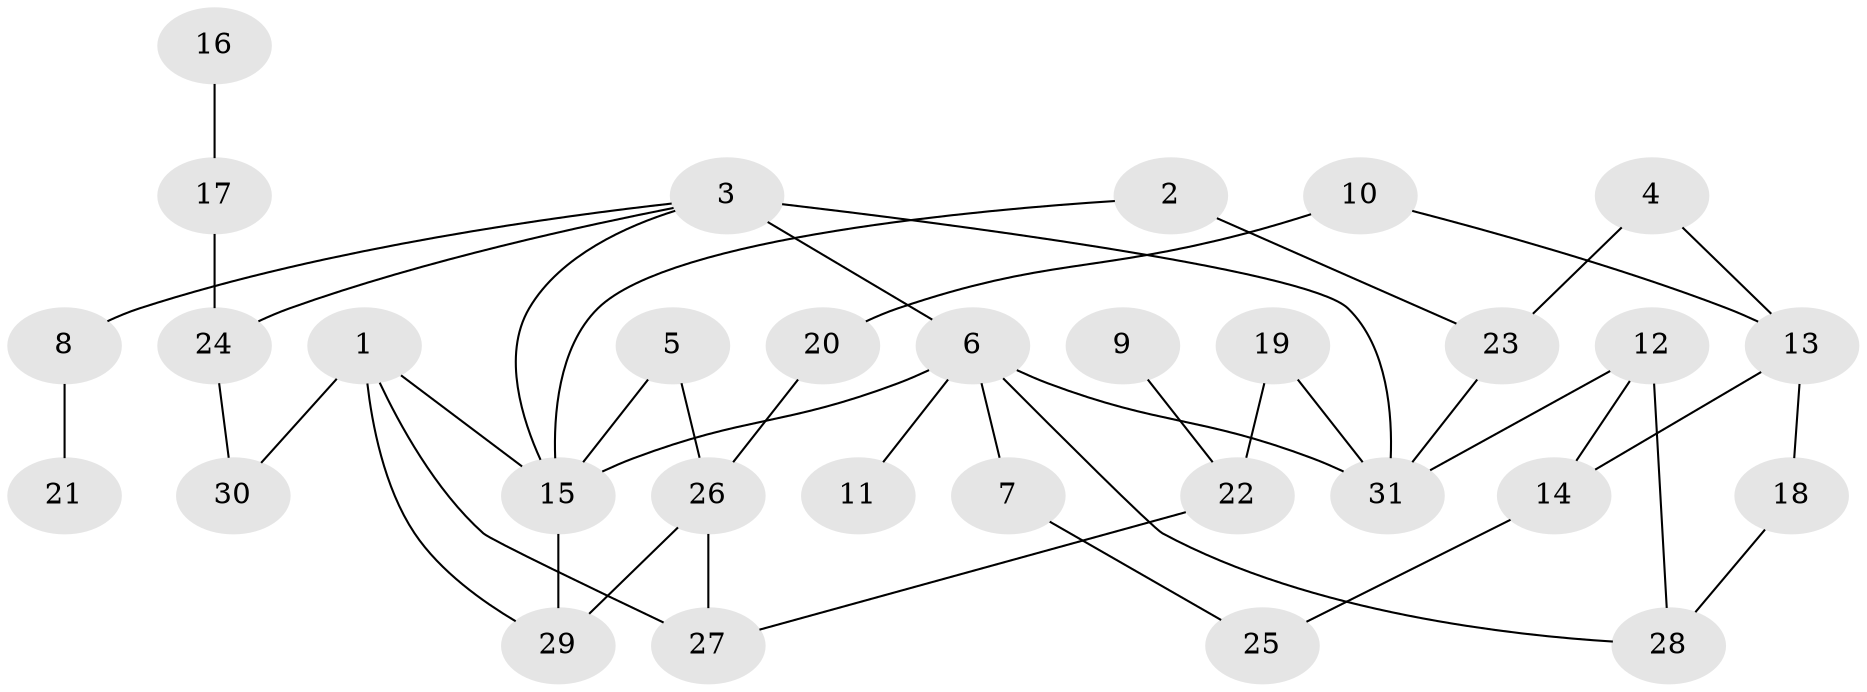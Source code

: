 // original degree distribution, {4: 0.09836065573770492, 8: 0.03278688524590164, 7: 0.01639344262295082, 3: 0.14754098360655737, 1: 0.36065573770491804, 5: 0.06557377049180328, 2: 0.2786885245901639}
// Generated by graph-tools (version 1.1) at 2025/01/03/09/25 03:01:06]
// undirected, 31 vertices, 43 edges
graph export_dot {
graph [start="1"]
  node [color=gray90,style=filled];
  1;
  2;
  3;
  4;
  5;
  6;
  7;
  8;
  9;
  10;
  11;
  12;
  13;
  14;
  15;
  16;
  17;
  18;
  19;
  20;
  21;
  22;
  23;
  24;
  25;
  26;
  27;
  28;
  29;
  30;
  31;
  1 -- 15 [weight=1.0];
  1 -- 27 [weight=1.0];
  1 -- 29 [weight=1.0];
  1 -- 30 [weight=1.0];
  2 -- 15 [weight=1.0];
  2 -- 23 [weight=1.0];
  3 -- 6 [weight=2.0];
  3 -- 8 [weight=1.0];
  3 -- 15 [weight=1.0];
  3 -- 24 [weight=1.0];
  3 -- 31 [weight=1.0];
  4 -- 13 [weight=1.0];
  4 -- 23 [weight=1.0];
  5 -- 15 [weight=1.0];
  5 -- 26 [weight=1.0];
  6 -- 7 [weight=1.0];
  6 -- 11 [weight=1.0];
  6 -- 15 [weight=1.0];
  6 -- 28 [weight=1.0];
  6 -- 31 [weight=1.0];
  7 -- 25 [weight=1.0];
  8 -- 21 [weight=1.0];
  9 -- 22 [weight=1.0];
  10 -- 13 [weight=1.0];
  10 -- 20 [weight=1.0];
  12 -- 14 [weight=1.0];
  12 -- 28 [weight=1.0];
  12 -- 31 [weight=2.0];
  13 -- 14 [weight=1.0];
  13 -- 18 [weight=1.0];
  14 -- 25 [weight=1.0];
  15 -- 29 [weight=1.0];
  16 -- 17 [weight=1.0];
  17 -- 24 [weight=1.0];
  18 -- 28 [weight=1.0];
  19 -- 22 [weight=1.0];
  19 -- 31 [weight=1.0];
  20 -- 26 [weight=1.0];
  22 -- 27 [weight=1.0];
  23 -- 31 [weight=1.0];
  24 -- 30 [weight=1.0];
  26 -- 27 [weight=1.0];
  26 -- 29 [weight=1.0];
}
